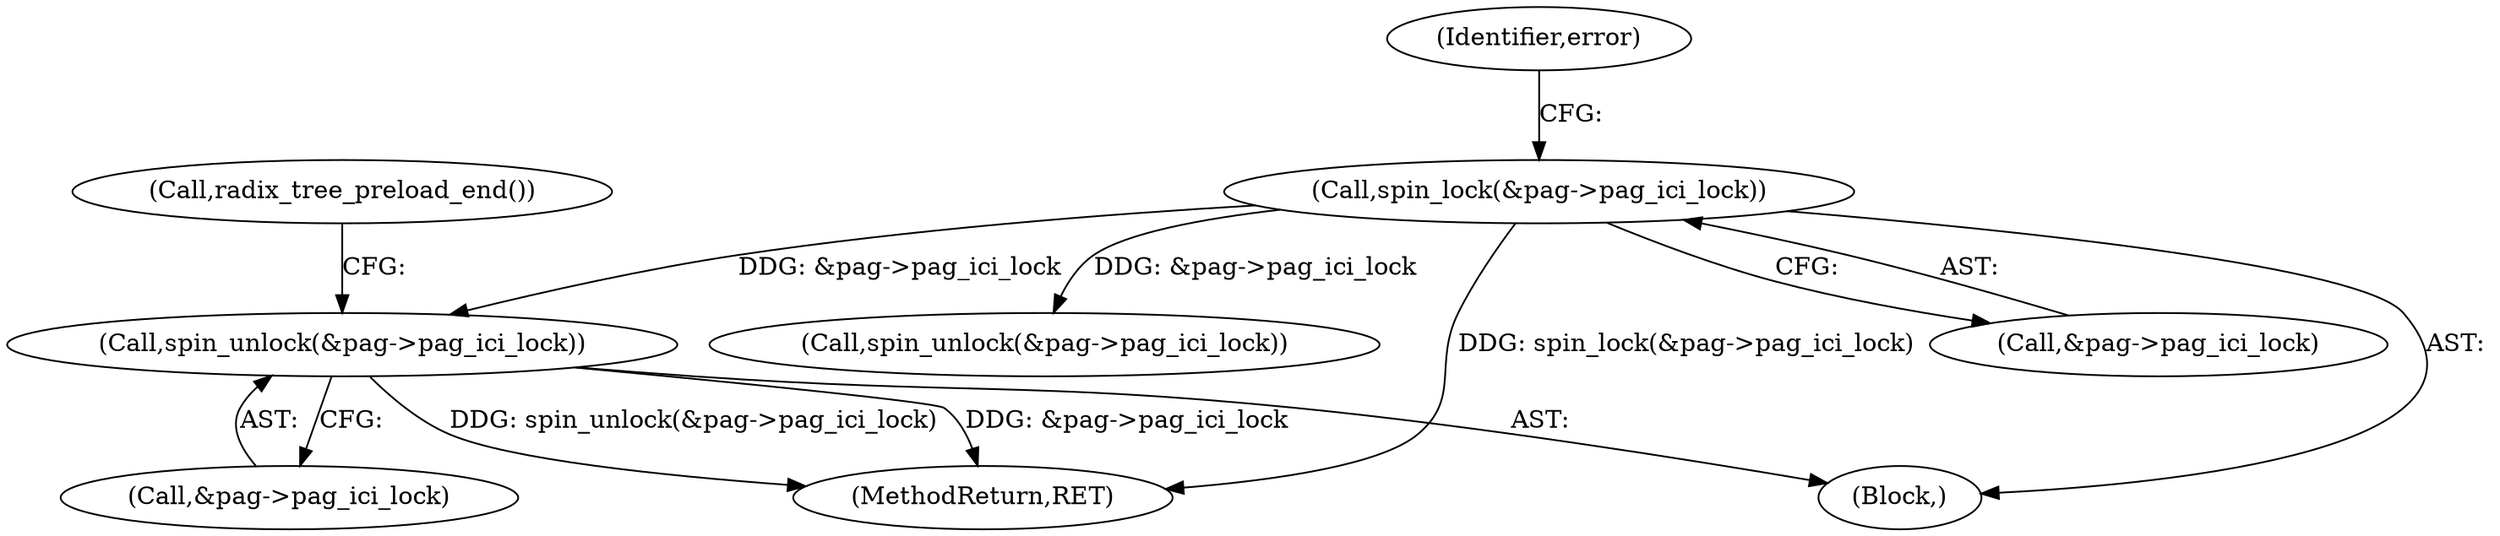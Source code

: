 digraph "0_linux_afca6c5b2595fc44383919fba740c194b0b76aff_0@pointer" {
"1000300" [label="(Call,spin_unlock(&pag->pag_ici_lock))"];
"1000256" [label="(Call,spin_lock(&pag->pag_ici_lock))"];
"1000300" [label="(Call,spin_unlock(&pag->pag_ici_lock))"];
"1000262" [label="(Identifier,error)"];
"1000287" [label="(Call,spin_unlock(&pag->pag_ici_lock))"];
"1000319" [label="(MethodReturn,RET)"];
"1000256" [label="(Call,spin_lock(&pag->pag_ici_lock))"];
"1000305" [label="(Call,radix_tree_preload_end())"];
"1000113" [label="(Block,)"];
"1000301" [label="(Call,&pag->pag_ici_lock)"];
"1000257" [label="(Call,&pag->pag_ici_lock)"];
"1000300" -> "1000113"  [label="AST: "];
"1000300" -> "1000301"  [label="CFG: "];
"1000301" -> "1000300"  [label="AST: "];
"1000305" -> "1000300"  [label="CFG: "];
"1000300" -> "1000319"  [label="DDG: &pag->pag_ici_lock"];
"1000300" -> "1000319"  [label="DDG: spin_unlock(&pag->pag_ici_lock)"];
"1000256" -> "1000300"  [label="DDG: &pag->pag_ici_lock"];
"1000256" -> "1000113"  [label="AST: "];
"1000256" -> "1000257"  [label="CFG: "];
"1000257" -> "1000256"  [label="AST: "];
"1000262" -> "1000256"  [label="CFG: "];
"1000256" -> "1000319"  [label="DDG: spin_lock(&pag->pag_ici_lock)"];
"1000256" -> "1000287"  [label="DDG: &pag->pag_ici_lock"];
}
